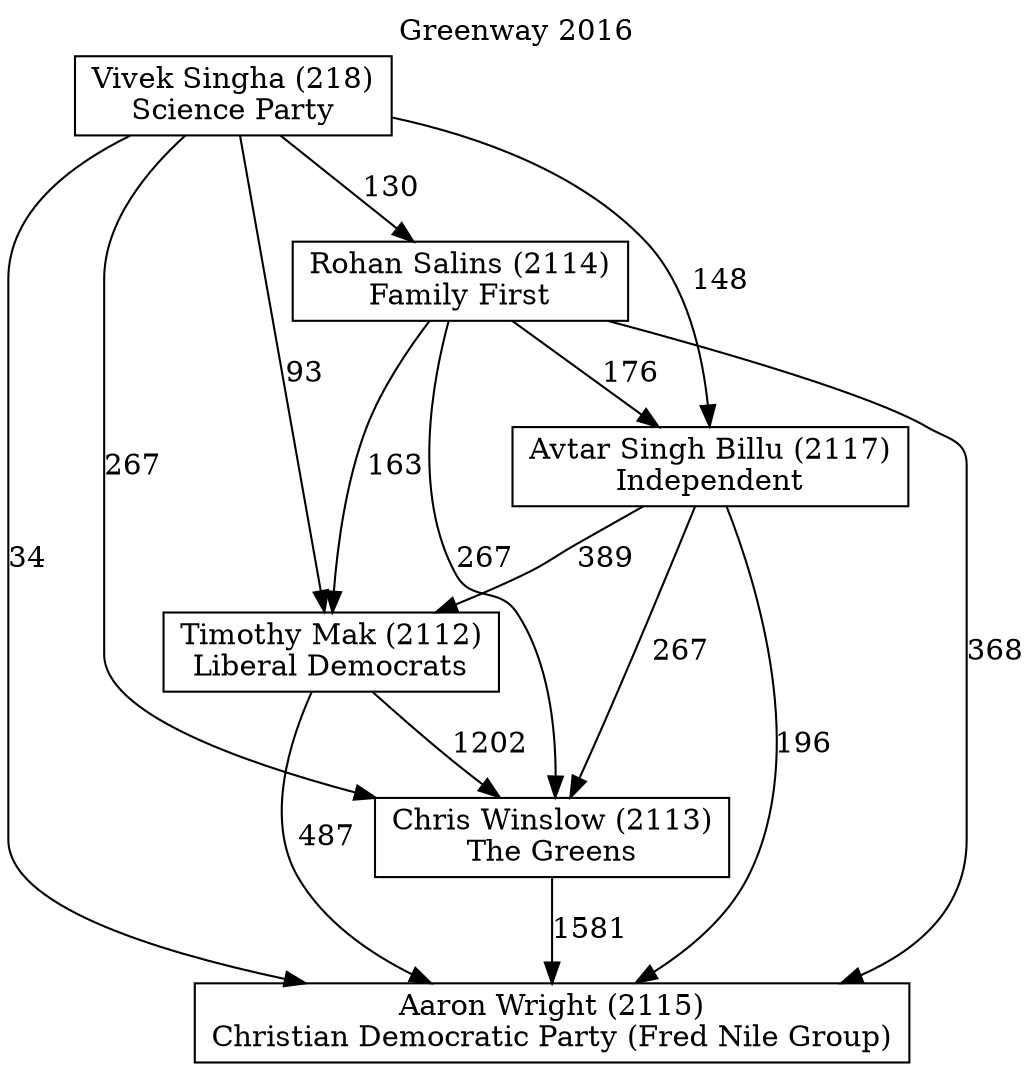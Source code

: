 // House preference flow
digraph "Aaron Wright (2115)_Greenway_2016" {
	graph [label="Greenway 2016" labelloc=t mclimit=2]
	node [shape=box]
	"Aaron Wright (2115)" [label="Aaron Wright (2115)
Christian Democratic Party (Fred Nile Group)"]
	"Chris Winslow (2113)" [label="Chris Winslow (2113)
The Greens"]
	"Timothy Mak (2112)" [label="Timothy Mak (2112)
Liberal Democrats"]
	"Avtar Singh Billu (2117)" [label="Avtar Singh Billu (2117)
Independent"]
	"Rohan Salins (2114)" [label="Rohan Salins (2114)
Family First"]
	"Vivek Singha (218)" [label="Vivek Singha (218)
Science Party"]
	"Chris Winslow (2113)" -> "Aaron Wright (2115)" [label=1581]
	"Timothy Mak (2112)" -> "Chris Winslow (2113)" [label=1202]
	"Avtar Singh Billu (2117)" -> "Timothy Mak (2112)" [label=389]
	"Rohan Salins (2114)" -> "Avtar Singh Billu (2117)" [label=176]
	"Vivek Singha (218)" -> "Rohan Salins (2114)" [label=130]
	"Timothy Mak (2112)" -> "Aaron Wright (2115)" [label=487]
	"Avtar Singh Billu (2117)" -> "Aaron Wright (2115)" [label=196]
	"Rohan Salins (2114)" -> "Aaron Wright (2115)" [label=368]
	"Vivek Singha (218)" -> "Aaron Wright (2115)" [label=34]
	"Vivek Singha (218)" -> "Avtar Singh Billu (2117)" [label=148]
	"Rohan Salins (2114)" -> "Timothy Mak (2112)" [label=163]
	"Vivek Singha (218)" -> "Timothy Mak (2112)" [label=93]
	"Avtar Singh Billu (2117)" -> "Chris Winslow (2113)" [label=267]
	"Rohan Salins (2114)" -> "Chris Winslow (2113)" [label=267]
	"Vivek Singha (218)" -> "Chris Winslow (2113)" [label=267]
}

